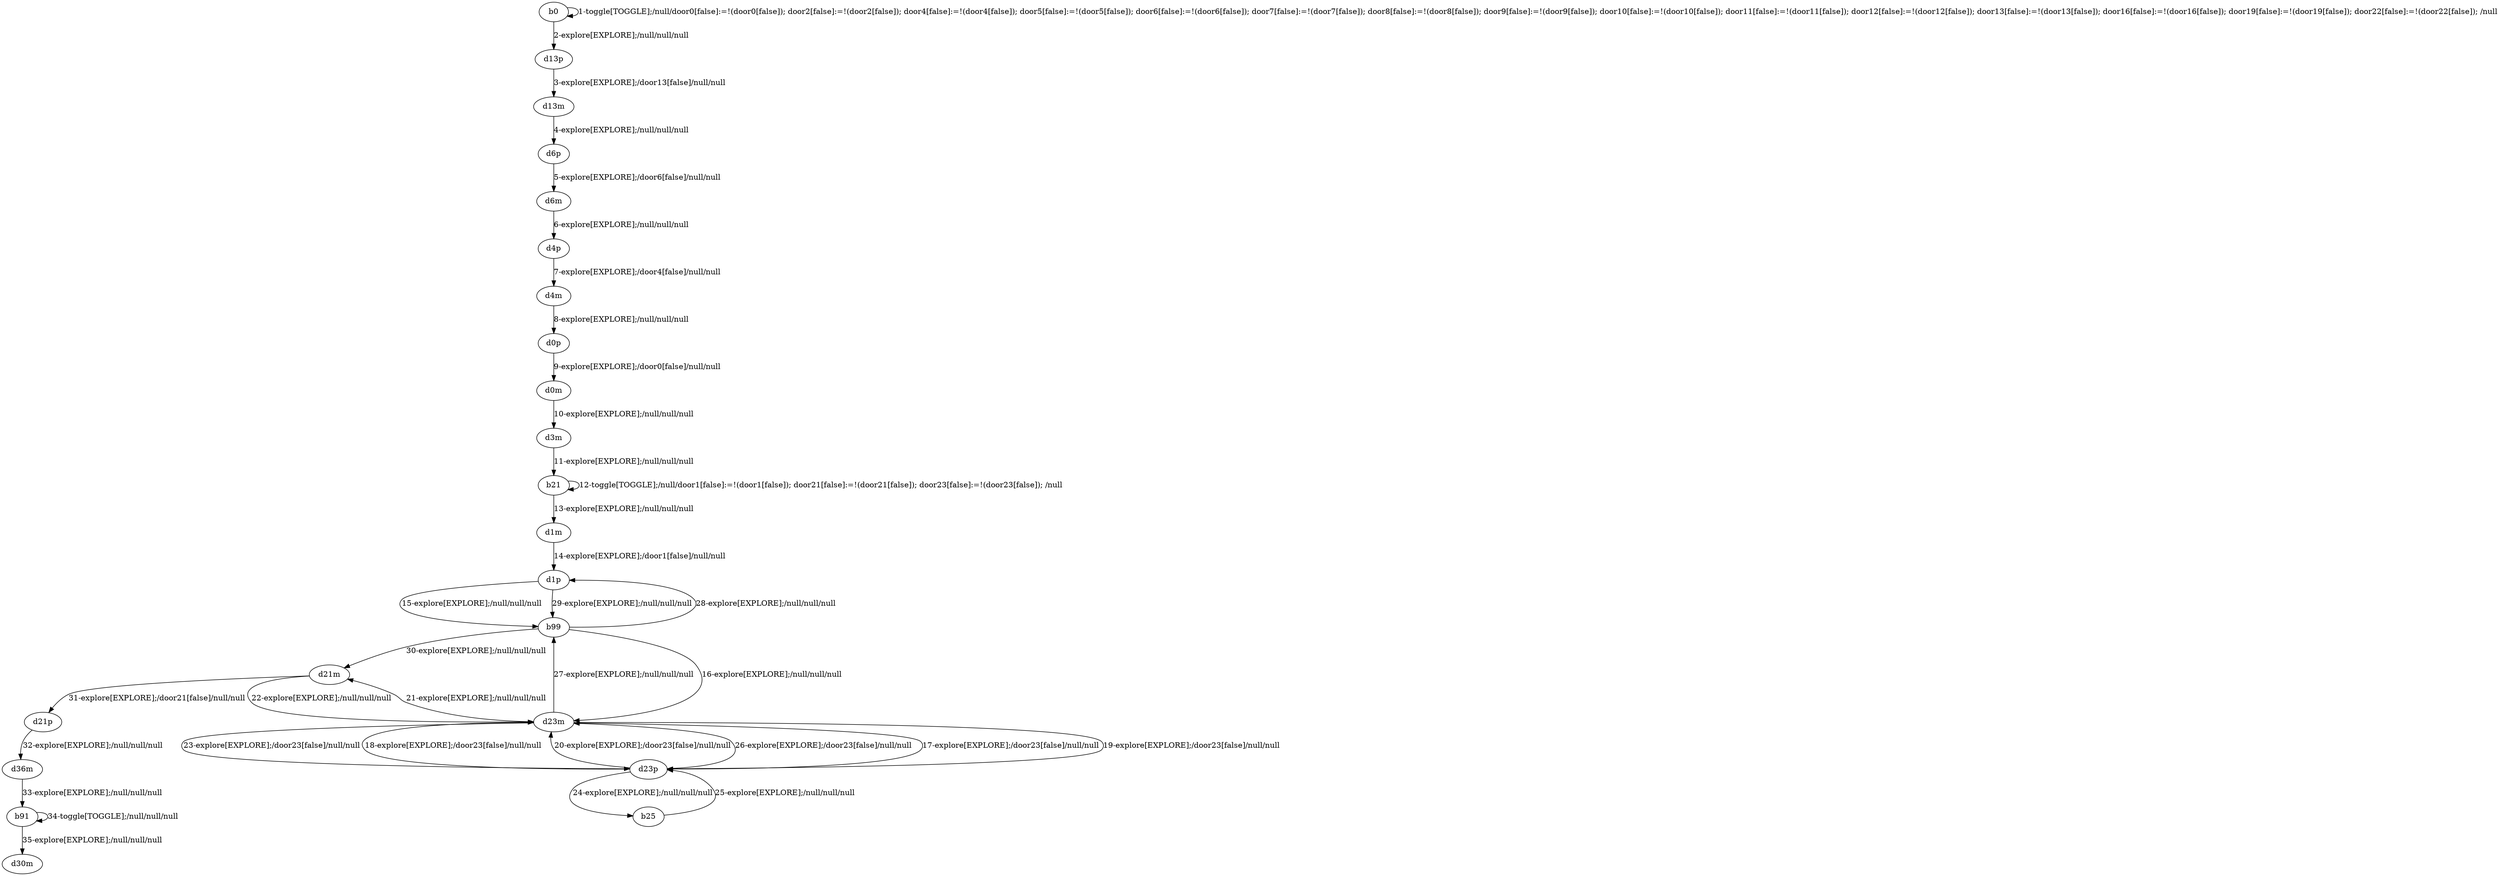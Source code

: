 # Total number of goals covered by this test: 1
# b91 --> b91

digraph g {
"b0" -> "b0" [label = "1-toggle[TOGGLE];/null/door0[false]:=!(door0[false]); door2[false]:=!(door2[false]); door4[false]:=!(door4[false]); door5[false]:=!(door5[false]); door6[false]:=!(door6[false]); door7[false]:=!(door7[false]); door8[false]:=!(door8[false]); door9[false]:=!(door9[false]); door10[false]:=!(door10[false]); door11[false]:=!(door11[false]); door12[false]:=!(door12[false]); door13[false]:=!(door13[false]); door16[false]:=!(door16[false]); door19[false]:=!(door19[false]); door22[false]:=!(door22[false]); /null"];
"b0" -> "d13p" [label = "2-explore[EXPLORE];/null/null/null"];
"d13p" -> "d13m" [label = "3-explore[EXPLORE];/door13[false]/null/null"];
"d13m" -> "d6p" [label = "4-explore[EXPLORE];/null/null/null"];
"d6p" -> "d6m" [label = "5-explore[EXPLORE];/door6[false]/null/null"];
"d6m" -> "d4p" [label = "6-explore[EXPLORE];/null/null/null"];
"d4p" -> "d4m" [label = "7-explore[EXPLORE];/door4[false]/null/null"];
"d4m" -> "d0p" [label = "8-explore[EXPLORE];/null/null/null"];
"d0p" -> "d0m" [label = "9-explore[EXPLORE];/door0[false]/null/null"];
"d0m" -> "d3m" [label = "10-explore[EXPLORE];/null/null/null"];
"d3m" -> "b21" [label = "11-explore[EXPLORE];/null/null/null"];
"b21" -> "b21" [label = "12-toggle[TOGGLE];/null/door1[false]:=!(door1[false]); door21[false]:=!(door21[false]); door23[false]:=!(door23[false]); /null"];
"b21" -> "d1m" [label = "13-explore[EXPLORE];/null/null/null"];
"d1m" -> "d1p" [label = "14-explore[EXPLORE];/door1[false]/null/null"];
"d1p" -> "b99" [label = "15-explore[EXPLORE];/null/null/null"];
"b99" -> "d23m" [label = "16-explore[EXPLORE];/null/null/null"];
"d23m" -> "d23p" [label = "17-explore[EXPLORE];/door23[false]/null/null"];
"d23p" -> "d23m" [label = "18-explore[EXPLORE];/door23[false]/null/null"];
"d23m" -> "d23p" [label = "19-explore[EXPLORE];/door23[false]/null/null"];
"d23p" -> "d23m" [label = "20-explore[EXPLORE];/door23[false]/null/null"];
"d23m" -> "d21m" [label = "21-explore[EXPLORE];/null/null/null"];
"d21m" -> "d23m" [label = "22-explore[EXPLORE];/null/null/null"];
"d23m" -> "d23p" [label = "23-explore[EXPLORE];/door23[false]/null/null"];
"d23p" -> "b25" [label = "24-explore[EXPLORE];/null/null/null"];
"b25" -> "d23p" [label = "25-explore[EXPLORE];/null/null/null"];
"d23p" -> "d23m" [label = "26-explore[EXPLORE];/door23[false]/null/null"];
"d23m" -> "b99" [label = "27-explore[EXPLORE];/null/null/null"];
"b99" -> "d1p" [label = "28-explore[EXPLORE];/null/null/null"];
"d1p" -> "b99" [label = "29-explore[EXPLORE];/null/null/null"];
"b99" -> "d21m" [label = "30-explore[EXPLORE];/null/null/null"];
"d21m" -> "d21p" [label = "31-explore[EXPLORE];/door21[false]/null/null"];
"d21p" -> "d36m" [label = "32-explore[EXPLORE];/null/null/null"];
"d36m" -> "b91" [label = "33-explore[EXPLORE];/null/null/null"];
"b91" -> "b91" [label = "34-toggle[TOGGLE];/null/null/null"];
"b91" -> "d30m" [label = "35-explore[EXPLORE];/null/null/null"];
}